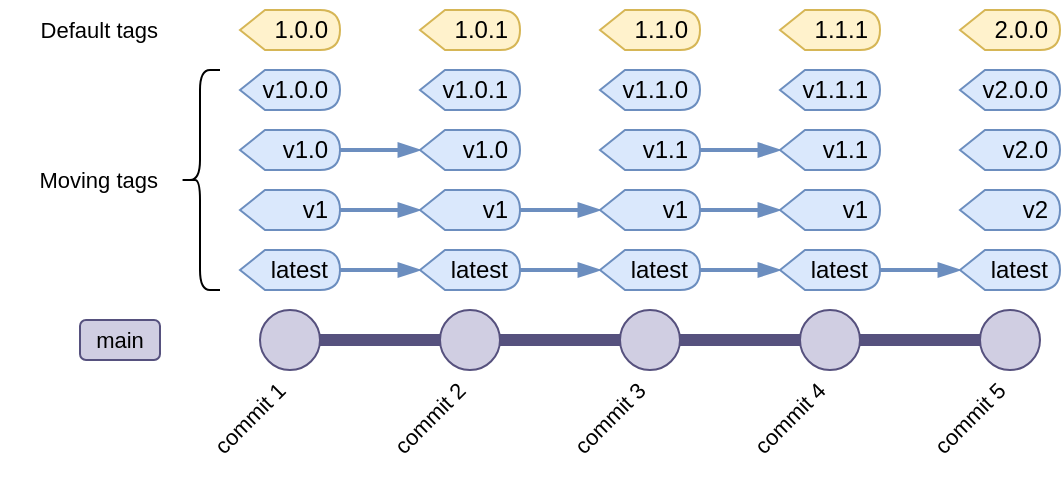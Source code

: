 <mxfile version="26.0.4">
  <diagram name="Page-1" id="s_LUJl-gnVCGWqeVnSWm">
    <mxGraphModel dx="1114" dy="878" grid="1" gridSize="10" guides="1" tooltips="1" connect="1" arrows="1" fold="1" page="1" pageScale="1" pageWidth="850" pageHeight="1100" math="0" shadow="0">
      <root>
        <mxCell id="0" />
        <mxCell id="1" parent="0" />
        <mxCell id="-NdfC_UC0HU0sGbW0WJT-13" style="edgeStyle=orthogonalEdgeStyle;rounded=0;orthogonalLoop=1;jettySize=auto;html=1;exitX=1;exitY=0.5;exitDx=0;exitDy=0;entryX=0;entryY=0.5;entryDx=0;entryDy=0;endArrow=none;endFill=0;strokeColor=#56517E;strokeWidth=6;fillColor=#e1d5e7;fontFamily=Helvetica,Arial,sans-serif;" parent="1" source="-NdfC_UC0HU0sGbW0WJT-1" target="-NdfC_UC0HU0sGbW0WJT-7" edge="1">
          <mxGeometry relative="1" as="geometry" />
        </mxCell>
        <mxCell id="-NdfC_UC0HU0sGbW0WJT-1" value="" style="ellipse;whiteSpace=wrap;html=1;aspect=fixed;fillColor=#d0cee2;strokeColor=#56517e;fontFamily=Helvetica,Arial,sans-serif;" parent="1" vertex="1">
          <mxGeometry x="250" y="370" width="30" height="30" as="geometry" />
        </mxCell>
        <mxCell id="-NdfC_UC0HU0sGbW0WJT-2" value="latest" style="shape=display;whiteSpace=wrap;html=1;fillColor=#dae8fc;strokeColor=#6c8ebf;fontFamily=Helvetica,Arial,sans-serif;align=right;spacingRight=4;" parent="1" vertex="1">
          <mxGeometry x="240" y="340" width="50" height="20" as="geometry" />
        </mxCell>
        <mxCell id="-NdfC_UC0HU0sGbW0WJT-3" value="v1" style="shape=display;whiteSpace=wrap;html=1;fillColor=#dae8fc;strokeColor=#6c8ebf;fontFamily=Helvetica,Arial,sans-serif;align=right;spacingRight=4;" parent="1" vertex="1">
          <mxGeometry x="240" y="310" width="50" height="20" as="geometry" />
        </mxCell>
        <mxCell id="-NdfC_UC0HU0sGbW0WJT-4" value="v1.0" style="shape=display;whiteSpace=wrap;html=1;fillColor=#dae8fc;strokeColor=#6c8ebf;fontFamily=Helvetica,Arial,sans-serif;align=right;spacingRight=4;" parent="1" vertex="1">
          <mxGeometry x="240" y="280" width="50" height="20" as="geometry" />
        </mxCell>
        <mxCell id="-NdfC_UC0HU0sGbW0WJT-5" value="v1.0.0" style="shape=display;whiteSpace=wrap;html=1;fillColor=#dae8fc;strokeColor=#6c8ebf;fontFamily=Helvetica,Arial,sans-serif;align=right;spacingRight=4;" parent="1" vertex="1">
          <mxGeometry x="240" y="250" width="50" height="20" as="geometry" />
        </mxCell>
        <mxCell id="-NdfC_UC0HU0sGbW0WJT-6" value="1.0.0" style="shape=display;whiteSpace=wrap;html=1;fillColor=#fff2cc;strokeColor=#d6b656;fontFamily=Helvetica,Arial,sans-serif;align=right;spacingRight=4;" parent="1" vertex="1">
          <mxGeometry x="240" y="220" width="50" height="20" as="geometry" />
        </mxCell>
        <mxCell id="-NdfC_UC0HU0sGbW0WJT-32" style="edgeStyle=orthogonalEdgeStyle;shape=connector;rounded=0;orthogonalLoop=1;jettySize=auto;html=1;exitX=1;exitY=0.5;exitDx=0;exitDy=0;entryX=0;entryY=0.5;entryDx=0;entryDy=0;strokeColor=#56517E;strokeWidth=6;align=center;verticalAlign=middle;fontFamily=Helvetica,Arial,sans-serif;fontSize=11;fontColor=default;labelBackgroundColor=default;endArrow=none;endFill=0;fillColor=#e1d5e7;" parent="1" source="-NdfC_UC0HU0sGbW0WJT-7" target="-NdfC_UC0HU0sGbW0WJT-14" edge="1">
          <mxGeometry relative="1" as="geometry" />
        </mxCell>
        <mxCell id="-NdfC_UC0HU0sGbW0WJT-7" value="" style="ellipse;whiteSpace=wrap;html=1;aspect=fixed;fillColor=#d0cee2;strokeColor=#56517e;fontFamily=Helvetica,Arial,sans-serif;" parent="1" vertex="1">
          <mxGeometry x="340" y="370" width="30" height="30" as="geometry" />
        </mxCell>
        <mxCell id="-NdfC_UC0HU0sGbW0WJT-8" value="latest" style="shape=display;whiteSpace=wrap;html=1;fillColor=#dae8fc;strokeColor=#6c8ebf;fontFamily=Helvetica,Arial,sans-serif;spacingRight=4;align=right;" parent="1" vertex="1">
          <mxGeometry x="330" y="340" width="50" height="20" as="geometry" />
        </mxCell>
        <mxCell id="-NdfC_UC0HU0sGbW0WJT-9" value="v1" style="shape=display;whiteSpace=wrap;html=1;fillColor=#dae8fc;strokeColor=#6c8ebf;fontFamily=Helvetica,Arial,sans-serif;spacingRight=4;align=right;" parent="1" vertex="1">
          <mxGeometry x="330" y="310" width="50" height="20" as="geometry" />
        </mxCell>
        <mxCell id="-NdfC_UC0HU0sGbW0WJT-10" value="v1.0" style="shape=display;whiteSpace=wrap;html=1;fillColor=#dae8fc;strokeColor=#6c8ebf;fontFamily=Helvetica,Arial,sans-serif;spacingRight=4;align=right;" parent="1" vertex="1">
          <mxGeometry x="330" y="280" width="50" height="20" as="geometry" />
        </mxCell>
        <mxCell id="-NdfC_UC0HU0sGbW0WJT-11" value="v1.0.1" style="shape=display;whiteSpace=wrap;html=1;fillColor=#dae8fc;strokeColor=#6c8ebf;fontFamily=Helvetica,Arial,sans-serif;spacingRight=4;align=right;" parent="1" vertex="1">
          <mxGeometry x="330" y="250" width="50" height="20" as="geometry" />
        </mxCell>
        <mxCell id="-NdfC_UC0HU0sGbW0WJT-12" value="1.0.1" style="shape=display;whiteSpace=wrap;html=1;fillColor=#fff2cc;strokeColor=#d6b656;fontFamily=Helvetica,Arial,sans-serif;spacingRight=4;align=right;" parent="1" vertex="1">
          <mxGeometry x="330" y="220" width="50" height="20" as="geometry" />
        </mxCell>
        <mxCell id="-NdfC_UC0HU0sGbW0WJT-14" value="" style="ellipse;whiteSpace=wrap;html=1;aspect=fixed;fillColor=#d0cee2;strokeColor=#56517e;fontFamily=Helvetica,Arial,sans-serif;" parent="1" vertex="1">
          <mxGeometry x="430" y="370" width="30" height="30" as="geometry" />
        </mxCell>
        <mxCell id="-NdfC_UC0HU0sGbW0WJT-15" value="latest" style="shape=display;whiteSpace=wrap;html=1;fillColor=#dae8fc;strokeColor=#6c8ebf;fontFamily=Helvetica,Arial,sans-serif;spacingRight=4;align=right;" parent="1" vertex="1">
          <mxGeometry x="420" y="340" width="50" height="20" as="geometry" />
        </mxCell>
        <mxCell id="-NdfC_UC0HU0sGbW0WJT-16" value="v1" style="shape=display;whiteSpace=wrap;html=1;fillColor=#dae8fc;strokeColor=#6c8ebf;fontFamily=Helvetica,Arial,sans-serif;spacingRight=4;align=right;" parent="1" vertex="1">
          <mxGeometry x="420" y="310" width="50" height="20" as="geometry" />
        </mxCell>
        <mxCell id="-NdfC_UC0HU0sGbW0WJT-17" value="v1.1" style="shape=display;whiteSpace=wrap;html=1;fillColor=#dae8fc;strokeColor=#6c8ebf;fontFamily=Helvetica,Arial,sans-serif;spacingRight=4;align=right;" parent="1" vertex="1">
          <mxGeometry x="420" y="280" width="50" height="20" as="geometry" />
        </mxCell>
        <mxCell id="-NdfC_UC0HU0sGbW0WJT-18" value="v1.1.0" style="shape=display;whiteSpace=wrap;html=1;fillColor=#dae8fc;strokeColor=#6c8ebf;fontFamily=Helvetica,Arial,sans-serif;spacingRight=4;align=right;" parent="1" vertex="1">
          <mxGeometry x="420" y="250" width="50" height="20" as="geometry" />
        </mxCell>
        <mxCell id="-NdfC_UC0HU0sGbW0WJT-19" value="1.1.0" style="shape=display;whiteSpace=wrap;html=1;fillColor=#fff2cc;strokeColor=#d6b656;fontFamily=Helvetica,Arial,sans-serif;spacingRight=4;align=right;" parent="1" vertex="1">
          <mxGeometry x="420" y="220" width="50" height="20" as="geometry" />
        </mxCell>
        <mxCell id="-NdfC_UC0HU0sGbW0WJT-34" style="edgeStyle=orthogonalEdgeStyle;shape=connector;rounded=0;orthogonalLoop=1;jettySize=auto;html=1;exitX=1;exitY=0.5;exitDx=0;exitDy=0;entryX=0;entryY=0.5;entryDx=0;entryDy=0;strokeColor=#56517E;strokeWidth=6;align=center;verticalAlign=middle;fontFamily=Helvetica,Arial,sans-serif;fontSize=11;fontColor=default;labelBackgroundColor=default;endArrow=none;endFill=0;fillColor=#e1d5e7;" parent="1" source="-NdfC_UC0HU0sGbW0WJT-20" target="-NdfC_UC0HU0sGbW0WJT-26" edge="1">
          <mxGeometry relative="1" as="geometry" />
        </mxCell>
        <mxCell id="-NdfC_UC0HU0sGbW0WJT-20" value="" style="ellipse;whiteSpace=wrap;html=1;aspect=fixed;fillColor=#d0cee2;strokeColor=#56517e;fontFamily=Helvetica,Arial,sans-serif;" parent="1" vertex="1">
          <mxGeometry x="520" y="370" width="30" height="30" as="geometry" />
        </mxCell>
        <mxCell id="-NdfC_UC0HU0sGbW0WJT-21" value="latest" style="shape=display;whiteSpace=wrap;html=1;fillColor=#dae8fc;strokeColor=#6c8ebf;fontFamily=Helvetica,Arial,sans-serif;spacingRight=4;align=right;" parent="1" vertex="1">
          <mxGeometry x="510" y="340" width="50" height="20" as="geometry" />
        </mxCell>
        <mxCell id="-NdfC_UC0HU0sGbW0WJT-22" value="v1" style="shape=display;whiteSpace=wrap;html=1;fillColor=#dae8fc;strokeColor=#6c8ebf;fontFamily=Helvetica,Arial,sans-serif;spacingRight=4;align=right;" parent="1" vertex="1">
          <mxGeometry x="510" y="310" width="50" height="20" as="geometry" />
        </mxCell>
        <mxCell id="-NdfC_UC0HU0sGbW0WJT-23" value="v1.1" style="shape=display;whiteSpace=wrap;html=1;fillColor=#dae8fc;strokeColor=#6c8ebf;fontFamily=Helvetica,Arial,sans-serif;spacingRight=4;align=right;" parent="1" vertex="1">
          <mxGeometry x="510" y="280" width="50" height="20" as="geometry" />
        </mxCell>
        <mxCell id="-NdfC_UC0HU0sGbW0WJT-24" value="v1.1.1" style="shape=display;whiteSpace=wrap;html=1;fillColor=#dae8fc;strokeColor=#6c8ebf;fontFamily=Helvetica,Arial,sans-serif;spacingRight=4;align=right;" parent="1" vertex="1">
          <mxGeometry x="510" y="250" width="50" height="20" as="geometry" />
        </mxCell>
        <mxCell id="-NdfC_UC0HU0sGbW0WJT-25" value="1.1.1" style="shape=display;whiteSpace=wrap;html=1;fillColor=#fff2cc;strokeColor=#d6b656;fontFamily=Helvetica,Arial,sans-serif;spacingRight=4;align=right;" parent="1" vertex="1">
          <mxGeometry x="510" y="220" width="50" height="20" as="geometry" />
        </mxCell>
        <mxCell id="-NdfC_UC0HU0sGbW0WJT-26" value="" style="ellipse;whiteSpace=wrap;html=1;aspect=fixed;fillColor=#d0cee2;strokeColor=#56517e;fontFamily=Helvetica,Arial,sans-serif;" parent="1" vertex="1">
          <mxGeometry x="610" y="370" width="30" height="30" as="geometry" />
        </mxCell>
        <mxCell id="-NdfC_UC0HU0sGbW0WJT-27" value="latest" style="shape=display;whiteSpace=wrap;html=1;fillColor=#dae8fc;strokeColor=#6c8ebf;fontFamily=Helvetica,Arial,sans-serif;spacingRight=4;align=right;" parent="1" vertex="1">
          <mxGeometry x="600" y="340" width="50" height="20" as="geometry" />
        </mxCell>
        <mxCell id="-NdfC_UC0HU0sGbW0WJT-28" value="v2" style="shape=display;whiteSpace=wrap;html=1;fillColor=#dae8fc;strokeColor=#6c8ebf;fontFamily=Helvetica,Arial,sans-serif;spacingRight=4;align=right;" parent="1" vertex="1">
          <mxGeometry x="600" y="310" width="50" height="20" as="geometry" />
        </mxCell>
        <mxCell id="-NdfC_UC0HU0sGbW0WJT-29" value="v2.0" style="shape=display;whiteSpace=wrap;html=1;fillColor=#dae8fc;strokeColor=#6c8ebf;fontFamily=Helvetica,Arial,sans-serif;spacingRight=4;align=right;" parent="1" vertex="1">
          <mxGeometry x="600" y="280" width="50" height="20" as="geometry" />
        </mxCell>
        <mxCell id="-NdfC_UC0HU0sGbW0WJT-30" value="v2.0.0" style="shape=display;whiteSpace=wrap;html=1;fillColor=#dae8fc;strokeColor=#6c8ebf;fontFamily=Helvetica,Arial,sans-serif;spacingRight=4;align=right;" parent="1" vertex="1">
          <mxGeometry x="600" y="250" width="50" height="20" as="geometry" />
        </mxCell>
        <mxCell id="-NdfC_UC0HU0sGbW0WJT-31" value="2.0.0" style="shape=display;whiteSpace=wrap;html=1;fillColor=#fff2cc;strokeColor=#d6b656;fontFamily=Helvetica,Arial,sans-serif;spacingRight=4;align=right;" parent="1" vertex="1">
          <mxGeometry x="600" y="220" width="50" height="20" as="geometry" />
        </mxCell>
        <mxCell id="-NdfC_UC0HU0sGbW0WJT-33" style="edgeStyle=orthogonalEdgeStyle;shape=connector;rounded=0;orthogonalLoop=1;jettySize=auto;html=1;exitX=1;exitY=0.5;exitDx=0;exitDy=0;entryX=0;entryY=0.5;entryDx=0;entryDy=0;strokeColor=#56517E;strokeWidth=6;align=center;verticalAlign=middle;fontFamily=Helvetica,Arial,sans-serif;fontSize=11;fontColor=default;labelBackgroundColor=default;endArrow=none;endFill=0;fillColor=#e1d5e7;" parent="1" source="-NdfC_UC0HU0sGbW0WJT-14" target="-NdfC_UC0HU0sGbW0WJT-20" edge="1">
          <mxGeometry relative="1" as="geometry" />
        </mxCell>
        <mxCell id="-NdfC_UC0HU0sGbW0WJT-35" style="edgeStyle=orthogonalEdgeStyle;shape=connector;rounded=0;orthogonalLoop=1;jettySize=auto;html=1;exitX=1;exitY=0.5;exitDx=0;exitDy=0;exitPerimeter=0;entryX=0;entryY=0.5;entryDx=0;entryDy=0;entryPerimeter=0;strokeColor=#6c8ebf;strokeWidth=2;align=center;verticalAlign=middle;fontFamily=Helvetica,Arial,sans-serif;fontSize=11;fontColor=default;labelBackgroundColor=default;endArrow=blockThin;endFill=1;fillColor=#dae8fc;" parent="1" source="-NdfC_UC0HU0sGbW0WJT-2" target="-NdfC_UC0HU0sGbW0WJT-8" edge="1">
          <mxGeometry relative="1" as="geometry" />
        </mxCell>
        <mxCell id="-NdfC_UC0HU0sGbW0WJT-36" style="edgeStyle=orthogonalEdgeStyle;shape=connector;rounded=0;orthogonalLoop=1;jettySize=auto;html=1;exitX=1;exitY=0.5;exitDx=0;exitDy=0;exitPerimeter=0;entryX=0;entryY=0.5;entryDx=0;entryDy=0;entryPerimeter=0;strokeColor=#6c8ebf;strokeWidth=2;align=center;verticalAlign=middle;fontFamily=Helvetica,Arial,sans-serif;fontSize=11;fontColor=default;labelBackgroundColor=default;endArrow=blockThin;endFill=1;fillColor=#dae8fc;" parent="1" source="-NdfC_UC0HU0sGbW0WJT-8" target="-NdfC_UC0HU0sGbW0WJT-15" edge="1">
          <mxGeometry relative="1" as="geometry" />
        </mxCell>
        <mxCell id="-NdfC_UC0HU0sGbW0WJT-37" style="edgeStyle=orthogonalEdgeStyle;shape=connector;rounded=0;orthogonalLoop=1;jettySize=auto;html=1;exitX=1;exitY=0.5;exitDx=0;exitDy=0;exitPerimeter=0;entryX=0;entryY=0.5;entryDx=0;entryDy=0;entryPerimeter=0;strokeColor=#6c8ebf;strokeWidth=2;align=center;verticalAlign=middle;fontFamily=Helvetica,Arial,sans-serif;fontSize=11;fontColor=default;labelBackgroundColor=default;endArrow=blockThin;endFill=1;fillColor=#dae8fc;" parent="1" source="-NdfC_UC0HU0sGbW0WJT-15" target="-NdfC_UC0HU0sGbW0WJT-21" edge="1">
          <mxGeometry relative="1" as="geometry" />
        </mxCell>
        <mxCell id="-NdfC_UC0HU0sGbW0WJT-38" style="edgeStyle=orthogonalEdgeStyle;shape=connector;rounded=0;orthogonalLoop=1;jettySize=auto;html=1;exitX=1;exitY=0.5;exitDx=0;exitDy=0;exitPerimeter=0;entryX=0;entryY=0.5;entryDx=0;entryDy=0;entryPerimeter=0;strokeColor=#6c8ebf;strokeWidth=2;align=center;verticalAlign=middle;fontFamily=Helvetica,Arial,sans-serif;fontSize=11;fontColor=default;labelBackgroundColor=default;endArrow=blockThin;endFill=1;fillColor=#dae8fc;" parent="1" source="-NdfC_UC0HU0sGbW0WJT-21" target="-NdfC_UC0HU0sGbW0WJT-27" edge="1">
          <mxGeometry relative="1" as="geometry" />
        </mxCell>
        <mxCell id="-NdfC_UC0HU0sGbW0WJT-39" style="edgeStyle=orthogonalEdgeStyle;shape=connector;rounded=0;orthogonalLoop=1;jettySize=auto;html=1;exitX=1;exitY=0.5;exitDx=0;exitDy=0;exitPerimeter=0;entryX=0;entryY=0.5;entryDx=0;entryDy=0;entryPerimeter=0;strokeColor=#6c8ebf;strokeWidth=2;align=center;verticalAlign=middle;fontFamily=Helvetica,Arial,sans-serif;fontSize=11;fontColor=default;labelBackgroundColor=default;endArrow=blockThin;endFill=1;fillColor=#dae8fc;" parent="1" source="-NdfC_UC0HU0sGbW0WJT-3" target="-NdfC_UC0HU0sGbW0WJT-9" edge="1">
          <mxGeometry relative="1" as="geometry" />
        </mxCell>
        <mxCell id="-NdfC_UC0HU0sGbW0WJT-40" style="edgeStyle=orthogonalEdgeStyle;shape=connector;rounded=0;orthogonalLoop=1;jettySize=auto;html=1;exitX=1;exitY=0.5;exitDx=0;exitDy=0;exitPerimeter=0;entryX=0;entryY=0.5;entryDx=0;entryDy=0;entryPerimeter=0;strokeColor=#6c8ebf;strokeWidth=2;align=center;verticalAlign=middle;fontFamily=Helvetica,Arial,sans-serif;fontSize=11;fontColor=default;labelBackgroundColor=default;endArrow=blockThin;endFill=1;fillColor=#dae8fc;" parent="1" source="-NdfC_UC0HU0sGbW0WJT-9" target="-NdfC_UC0HU0sGbW0WJT-16" edge="1">
          <mxGeometry relative="1" as="geometry" />
        </mxCell>
        <mxCell id="-NdfC_UC0HU0sGbW0WJT-41" style="edgeStyle=orthogonalEdgeStyle;shape=connector;rounded=0;orthogonalLoop=1;jettySize=auto;html=1;exitX=1;exitY=0.5;exitDx=0;exitDy=0;exitPerimeter=0;entryX=0;entryY=0.5;entryDx=0;entryDy=0;entryPerimeter=0;strokeColor=#6c8ebf;strokeWidth=2;align=center;verticalAlign=middle;fontFamily=Helvetica,Arial,sans-serif;fontSize=11;fontColor=default;labelBackgroundColor=default;endArrow=blockThin;endFill=1;fillColor=#dae8fc;" parent="1" source="-NdfC_UC0HU0sGbW0WJT-16" target="-NdfC_UC0HU0sGbW0WJT-22" edge="1">
          <mxGeometry relative="1" as="geometry" />
        </mxCell>
        <mxCell id="-NdfC_UC0HU0sGbW0WJT-42" style="edgeStyle=orthogonalEdgeStyle;shape=connector;rounded=0;orthogonalLoop=1;jettySize=auto;html=1;exitX=1;exitY=0.5;exitDx=0;exitDy=0;exitPerimeter=0;entryX=0;entryY=0.5;entryDx=0;entryDy=0;entryPerimeter=0;strokeColor=#6c8ebf;strokeWidth=2;align=center;verticalAlign=middle;fontFamily=Helvetica,Arial,sans-serif;fontSize=11;fontColor=default;labelBackgroundColor=default;endArrow=blockThin;endFill=1;fillColor=#dae8fc;" parent="1" source="-NdfC_UC0HU0sGbW0WJT-4" target="-NdfC_UC0HU0sGbW0WJT-10" edge="1">
          <mxGeometry relative="1" as="geometry" />
        </mxCell>
        <mxCell id="-NdfC_UC0HU0sGbW0WJT-43" style="edgeStyle=orthogonalEdgeStyle;shape=connector;rounded=0;orthogonalLoop=1;jettySize=auto;html=1;exitX=1;exitY=0.5;exitDx=0;exitDy=0;exitPerimeter=0;entryX=0;entryY=0.5;entryDx=0;entryDy=0;entryPerimeter=0;strokeColor=#6c8ebf;strokeWidth=2;align=center;verticalAlign=middle;fontFamily=Helvetica,Arial,sans-serif;fontSize=11;fontColor=default;labelBackgroundColor=default;endArrow=blockThin;endFill=1;fillColor=#dae8fc;" parent="1" source="-NdfC_UC0HU0sGbW0WJT-17" target="-NdfC_UC0HU0sGbW0WJT-23" edge="1">
          <mxGeometry relative="1" as="geometry" />
        </mxCell>
        <mxCell id="-NdfC_UC0HU0sGbW0WJT-44" value="" style="shape=curlyBracket;whiteSpace=wrap;html=1;rounded=1;labelPosition=left;verticalLabelPosition=middle;align=right;verticalAlign=middle;fontFamily=Helvetica,Arial,sans-serif;fontSize=11;fontColor=default;labelBackgroundColor=default;" parent="1" vertex="1">
          <mxGeometry x="210" y="250" width="20" height="110" as="geometry" />
        </mxCell>
        <mxCell id="-NdfC_UC0HU0sGbW0WJT-45" value="main" style="rounded=1;whiteSpace=wrap;html=1;fontFamily=Helvetica,Arial,sans-serif;fontSize=11;labelBackgroundColor=none;fillColor=#d0cee2;strokeColor=#56517e;" parent="1" vertex="1">
          <mxGeometry x="160" y="375" width="40" height="20" as="geometry" />
        </mxCell>
        <mxCell id="-NdfC_UC0HU0sGbW0WJT-46" value="Moving tags" style="text;html=1;align=right;verticalAlign=middle;resizable=0;points=[];autosize=1;strokeColor=none;fillColor=none;fontFamily=Helvetica,Arial,sans-serif;fontSize=11;fontColor=default;labelBackgroundColor=default;" parent="1" vertex="1">
          <mxGeometry x="120" y="290" width="80" height="30" as="geometry" />
        </mxCell>
        <mxCell id="-NdfC_UC0HU0sGbW0WJT-47" value="Default tags" style="text;html=1;align=right;verticalAlign=middle;resizable=0;points=[];autosize=1;strokeColor=none;fillColor=none;fontFamily=Helvetica,Arial,sans-serif;fontSize=11;fontColor=default;labelBackgroundColor=default;" parent="1" vertex="1">
          <mxGeometry x="120" y="215" width="80" height="30" as="geometry" />
        </mxCell>
        <mxCell id="-NdfC_UC0HU0sGbW0WJT-49" value="commit 1" style="text;html=1;align=center;verticalAlign=middle;whiteSpace=wrap;rounded=0;fontFamily=Helvetica,Arial,sans-serif;fontSize=11;fontColor=default;labelBackgroundColor=default;rotation=-45;" parent="1" vertex="1">
          <mxGeometry x="215" y="414" width="60" height="20" as="geometry" />
        </mxCell>
        <mxCell id="-NdfC_UC0HU0sGbW0WJT-50" value="commit 2" style="text;html=1;align=center;verticalAlign=middle;whiteSpace=wrap;rounded=0;fontFamily=Helvetica,Arial,sans-serif;fontSize=11;fontColor=default;labelBackgroundColor=default;rotation=315;" parent="1" vertex="1">
          <mxGeometry x="305" y="414" width="60" height="20" as="geometry" />
        </mxCell>
        <mxCell id="-NdfC_UC0HU0sGbW0WJT-51" value="commit 3" style="text;html=1;align=center;verticalAlign=middle;whiteSpace=wrap;rounded=0;fontFamily=Helvetica,Arial,sans-serif;fontSize=11;fontColor=default;labelBackgroundColor=default;rotation=315;" parent="1" vertex="1">
          <mxGeometry x="395" y="414" width="60" height="20" as="geometry" />
        </mxCell>
        <mxCell id="-NdfC_UC0HU0sGbW0WJT-52" value="commit 4" style="text;html=1;align=center;verticalAlign=middle;whiteSpace=wrap;rounded=0;fontFamily=Helvetica,Arial,sans-serif;fontSize=11;fontColor=default;labelBackgroundColor=default;rotation=315;" parent="1" vertex="1">
          <mxGeometry x="485" y="414" width="60" height="20" as="geometry" />
        </mxCell>
        <mxCell id="-NdfC_UC0HU0sGbW0WJT-53" value="commit 5" style="text;html=1;align=center;verticalAlign=middle;whiteSpace=wrap;rounded=0;fontFamily=Helvetica,Arial,sans-serif;fontSize=11;fontColor=default;labelBackgroundColor=default;rotation=315;" parent="1" vertex="1">
          <mxGeometry x="575" y="414" width="60" height="20" as="geometry" />
        </mxCell>
      </root>
    </mxGraphModel>
  </diagram>
</mxfile>
